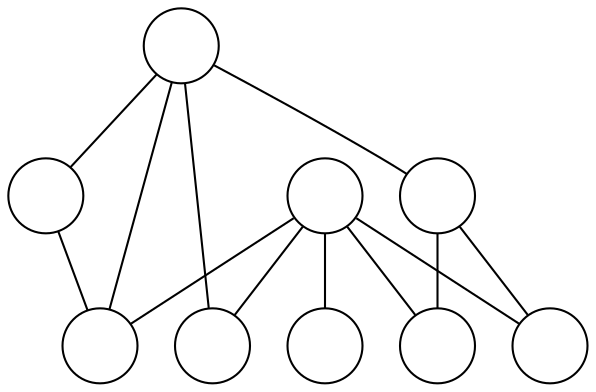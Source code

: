 graph G {
  node[label="", shape=circle]
  0;
  1;
  2;
  3;
  4;
  5;
  6;
  7;
  8;
  5 -- 0;
  6 -- 1;
  6 -- 2;
  7 -- 0;
  7 -- 3;
  7 -- 5;
  7 -- 6;
  8 -- 0;
  8 -- 1;
  8 -- 2;
  8 -- 3;
  8 -- 4;
}
